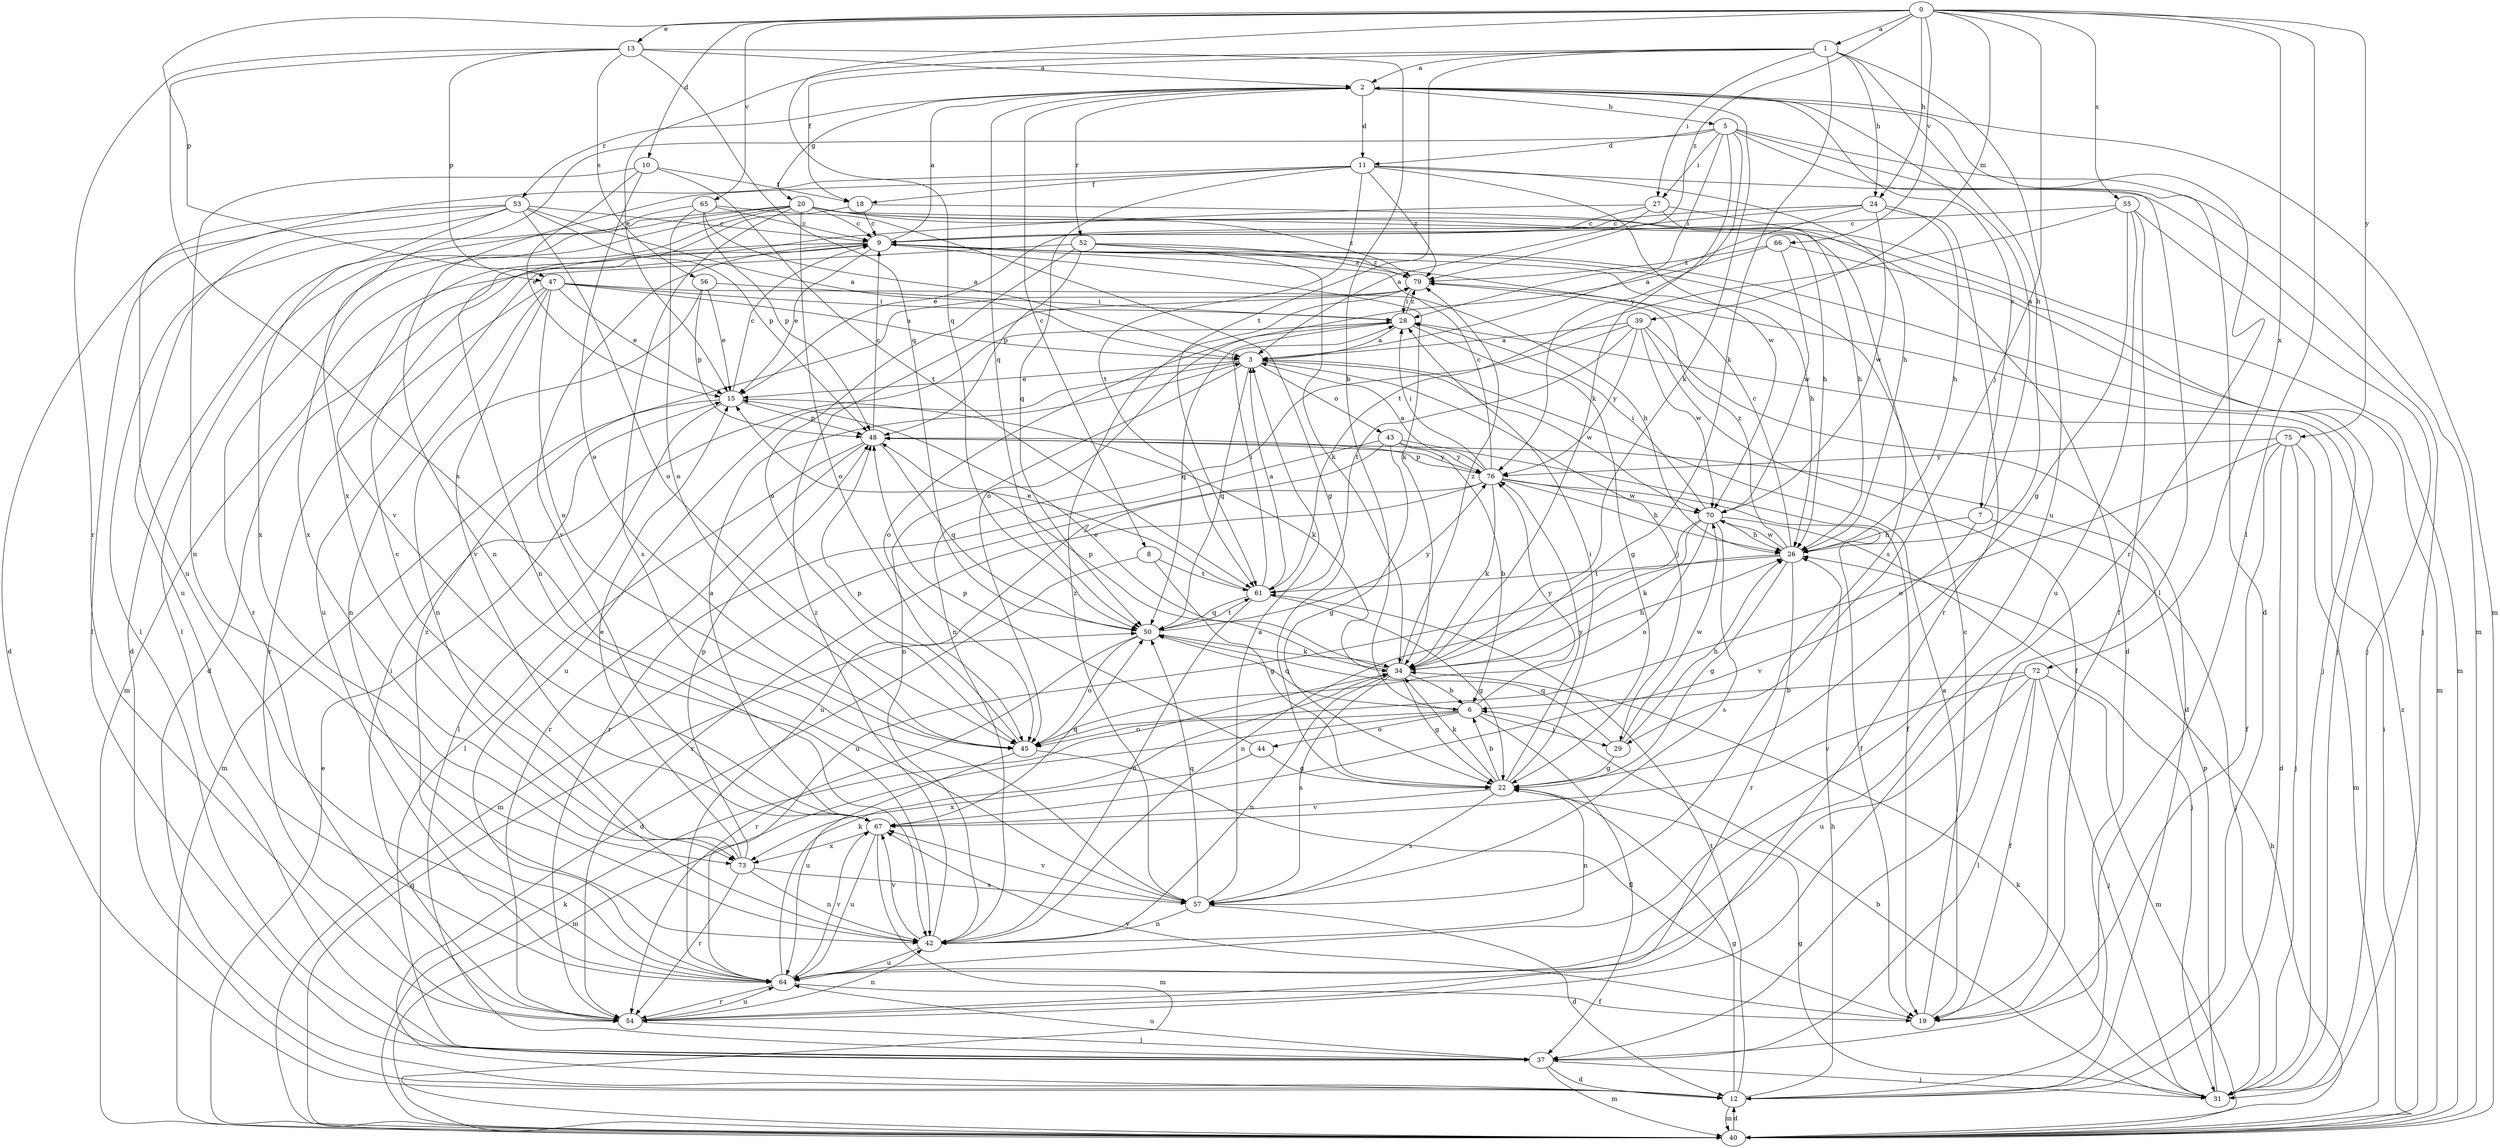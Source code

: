 strict digraph  {
0;
1;
2;
3;
5;
6;
7;
8;
9;
10;
11;
12;
13;
15;
18;
19;
20;
22;
24;
26;
27;
28;
29;
31;
34;
37;
39;
40;
42;
43;
44;
45;
47;
48;
50;
52;
53;
54;
55;
56;
57;
61;
64;
65;
66;
67;
70;
72;
73;
75;
76;
79;
0 -> 1  [label=a];
0 -> 10  [label=d];
0 -> 13  [label=e];
0 -> 24  [label=h];
0 -> 29  [label=j];
0 -> 37  [label=l];
0 -> 39  [label=m];
0 -> 47  [label=p];
0 -> 50  [label=q];
0 -> 55  [label=s];
0 -> 65  [label=v];
0 -> 66  [label=v];
0 -> 72  [label=x];
0 -> 75  [label=y];
0 -> 79  [label=z];
1 -> 2  [label=a];
1 -> 15  [label=e];
1 -> 18  [label=f];
1 -> 24  [label=h];
1 -> 26  [label=h];
1 -> 27  [label=i];
1 -> 34  [label=k];
1 -> 61  [label=t];
1 -> 64  [label=u];
2 -> 5  [label=b];
2 -> 7  [label=c];
2 -> 8  [label=c];
2 -> 11  [label=d];
2 -> 20  [label=g];
2 -> 34  [label=k];
2 -> 40  [label=m];
2 -> 50  [label=q];
2 -> 52  [label=r];
2 -> 53  [label=r];
2 -> 54  [label=r];
3 -> 15  [label=e];
3 -> 29  [label=j];
3 -> 42  [label=n];
3 -> 43  [label=o];
3 -> 50  [label=q];
3 -> 64  [label=u];
3 -> 70  [label=w];
5 -> 11  [label=d];
5 -> 12  [label=d];
5 -> 27  [label=i];
5 -> 28  [label=i];
5 -> 34  [label=k];
5 -> 37  [label=l];
5 -> 40  [label=m];
5 -> 73  [label=x];
5 -> 76  [label=y];
6 -> 29  [label=j];
6 -> 37  [label=l];
6 -> 40  [label=m];
6 -> 44  [label=o];
6 -> 45  [label=o];
6 -> 50  [label=q];
6 -> 76  [label=y];
7 -> 2  [label=a];
7 -> 26  [label=h];
7 -> 31  [label=j];
7 -> 67  [label=v];
8 -> 12  [label=d];
8 -> 22  [label=g];
8 -> 61  [label=t];
9 -> 2  [label=a];
9 -> 12  [label=d];
9 -> 15  [label=e];
9 -> 26  [label=h];
9 -> 34  [label=k];
9 -> 40  [label=m];
9 -> 67  [label=v];
9 -> 79  [label=z];
10 -> 15  [label=e];
10 -> 18  [label=f];
10 -> 42  [label=n];
10 -> 45  [label=o];
10 -> 61  [label=t];
11 -> 18  [label=f];
11 -> 26  [label=h];
11 -> 31  [label=j];
11 -> 42  [label=n];
11 -> 50  [label=q];
11 -> 61  [label=t];
11 -> 64  [label=u];
11 -> 70  [label=w];
11 -> 79  [label=z];
12 -> 22  [label=g];
12 -> 26  [label=h];
12 -> 40  [label=m];
12 -> 61  [label=t];
13 -> 2  [label=a];
13 -> 6  [label=b];
13 -> 47  [label=p];
13 -> 50  [label=q];
13 -> 54  [label=r];
13 -> 56  [label=s];
13 -> 57  [label=s];
15 -> 9  [label=c];
15 -> 34  [label=k];
15 -> 37  [label=l];
15 -> 40  [label=m];
15 -> 48  [label=p];
18 -> 9  [label=c];
18 -> 42  [label=n];
18 -> 57  [label=s];
19 -> 3  [label=a];
19 -> 9  [label=c];
19 -> 67  [label=v];
20 -> 9  [label=c];
20 -> 12  [label=d];
20 -> 26  [label=h];
20 -> 31  [label=j];
20 -> 37  [label=l];
20 -> 40  [label=m];
20 -> 45  [label=o];
20 -> 54  [label=r];
20 -> 57  [label=s];
20 -> 73  [label=x];
20 -> 79  [label=z];
22 -> 6  [label=b];
22 -> 28  [label=i];
22 -> 34  [label=k];
22 -> 42  [label=n];
22 -> 57  [label=s];
22 -> 67  [label=v];
22 -> 76  [label=y];
24 -> 3  [label=a];
24 -> 9  [label=c];
24 -> 15  [label=e];
24 -> 26  [label=h];
24 -> 54  [label=r];
24 -> 70  [label=w];
26 -> 9  [label=c];
26 -> 22  [label=g];
26 -> 42  [label=n];
26 -> 54  [label=r];
26 -> 61  [label=t];
26 -> 70  [label=w];
26 -> 79  [label=z];
27 -> 3  [label=a];
27 -> 9  [label=c];
27 -> 12  [label=d];
27 -> 26  [label=h];
27 -> 67  [label=v];
28 -> 3  [label=a];
28 -> 22  [label=g];
28 -> 45  [label=o];
28 -> 50  [label=q];
28 -> 79  [label=z];
29 -> 22  [label=g];
29 -> 26  [label=h];
29 -> 50  [label=q];
29 -> 70  [label=w];
31 -> 6  [label=b];
31 -> 22  [label=g];
31 -> 34  [label=k];
31 -> 48  [label=p];
34 -> 6  [label=b];
34 -> 15  [label=e];
34 -> 22  [label=g];
34 -> 26  [label=h];
34 -> 42  [label=n];
34 -> 48  [label=p];
34 -> 57  [label=s];
34 -> 79  [label=z];
37 -> 12  [label=d];
37 -> 31  [label=j];
37 -> 40  [label=m];
37 -> 64  [label=u];
39 -> 3  [label=a];
39 -> 12  [label=d];
39 -> 19  [label=f];
39 -> 42  [label=n];
39 -> 61  [label=t];
39 -> 70  [label=w];
39 -> 76  [label=y];
40 -> 12  [label=d];
40 -> 15  [label=e];
40 -> 26  [label=h];
40 -> 28  [label=i];
40 -> 34  [label=k];
40 -> 50  [label=q];
40 -> 79  [label=z];
42 -> 64  [label=u];
42 -> 67  [label=v];
42 -> 79  [label=z];
43 -> 6  [label=b];
43 -> 19  [label=f];
43 -> 22  [label=g];
43 -> 54  [label=r];
43 -> 64  [label=u];
43 -> 76  [label=y];
44 -> 22  [label=g];
44 -> 48  [label=p];
44 -> 73  [label=x];
45 -> 19  [label=f];
45 -> 48  [label=p];
45 -> 64  [label=u];
47 -> 3  [label=a];
47 -> 15  [label=e];
47 -> 26  [label=h];
47 -> 28  [label=i];
47 -> 42  [label=n];
47 -> 45  [label=o];
47 -> 54  [label=r];
47 -> 67  [label=v];
48 -> 9  [label=c];
48 -> 37  [label=l];
48 -> 50  [label=q];
48 -> 54  [label=r];
48 -> 76  [label=y];
50 -> 34  [label=k];
50 -> 45  [label=o];
50 -> 54  [label=r];
50 -> 61  [label=t];
50 -> 76  [label=y];
52 -> 31  [label=j];
52 -> 34  [label=k];
52 -> 45  [label=o];
52 -> 48  [label=p];
52 -> 64  [label=u];
52 -> 79  [label=z];
53 -> 3  [label=a];
53 -> 9  [label=c];
53 -> 12  [label=d];
53 -> 37  [label=l];
53 -> 45  [label=o];
53 -> 48  [label=p];
53 -> 64  [label=u];
53 -> 73  [label=x];
54 -> 28  [label=i];
54 -> 37  [label=l];
54 -> 42  [label=n];
54 -> 64  [label=u];
55 -> 9  [label=c];
55 -> 19  [label=f];
55 -> 22  [label=g];
55 -> 31  [label=j];
55 -> 61  [label=t];
55 -> 64  [label=u];
56 -> 15  [label=e];
56 -> 28  [label=i];
56 -> 42  [label=n];
56 -> 48  [label=p];
57 -> 3  [label=a];
57 -> 12  [label=d];
57 -> 42  [label=n];
57 -> 50  [label=q];
57 -> 67  [label=v];
57 -> 79  [label=z];
61 -> 3  [label=a];
61 -> 15  [label=e];
61 -> 22  [label=g];
61 -> 28  [label=i];
61 -> 42  [label=n];
61 -> 50  [label=q];
64 -> 19  [label=f];
64 -> 34  [label=k];
64 -> 54  [label=r];
64 -> 67  [label=v];
64 -> 79  [label=z];
65 -> 3  [label=a];
65 -> 9  [label=c];
65 -> 22  [label=g];
65 -> 37  [label=l];
65 -> 45  [label=o];
65 -> 48  [label=p];
66 -> 40  [label=m];
66 -> 45  [label=o];
66 -> 70  [label=w];
66 -> 79  [label=z];
67 -> 3  [label=a];
67 -> 40  [label=m];
67 -> 50  [label=q];
67 -> 64  [label=u];
67 -> 73  [label=x];
70 -> 26  [label=h];
70 -> 28  [label=i];
70 -> 31  [label=j];
70 -> 34  [label=k];
70 -> 45  [label=o];
70 -> 57  [label=s];
70 -> 64  [label=u];
72 -> 6  [label=b];
72 -> 19  [label=f];
72 -> 31  [label=j];
72 -> 37  [label=l];
72 -> 40  [label=m];
72 -> 64  [label=u];
72 -> 67  [label=v];
73 -> 9  [label=c];
73 -> 15  [label=e];
73 -> 42  [label=n];
73 -> 48  [label=p];
73 -> 54  [label=r];
73 -> 57  [label=s];
75 -> 12  [label=d];
75 -> 19  [label=f];
75 -> 31  [label=j];
75 -> 40  [label=m];
75 -> 45  [label=o];
75 -> 76  [label=y];
76 -> 3  [label=a];
76 -> 9  [label=c];
76 -> 19  [label=f];
76 -> 26  [label=h];
76 -> 28  [label=i];
76 -> 34  [label=k];
76 -> 40  [label=m];
76 -> 48  [label=p];
76 -> 54  [label=r];
76 -> 70  [label=w];
79 -> 28  [label=i];
}

